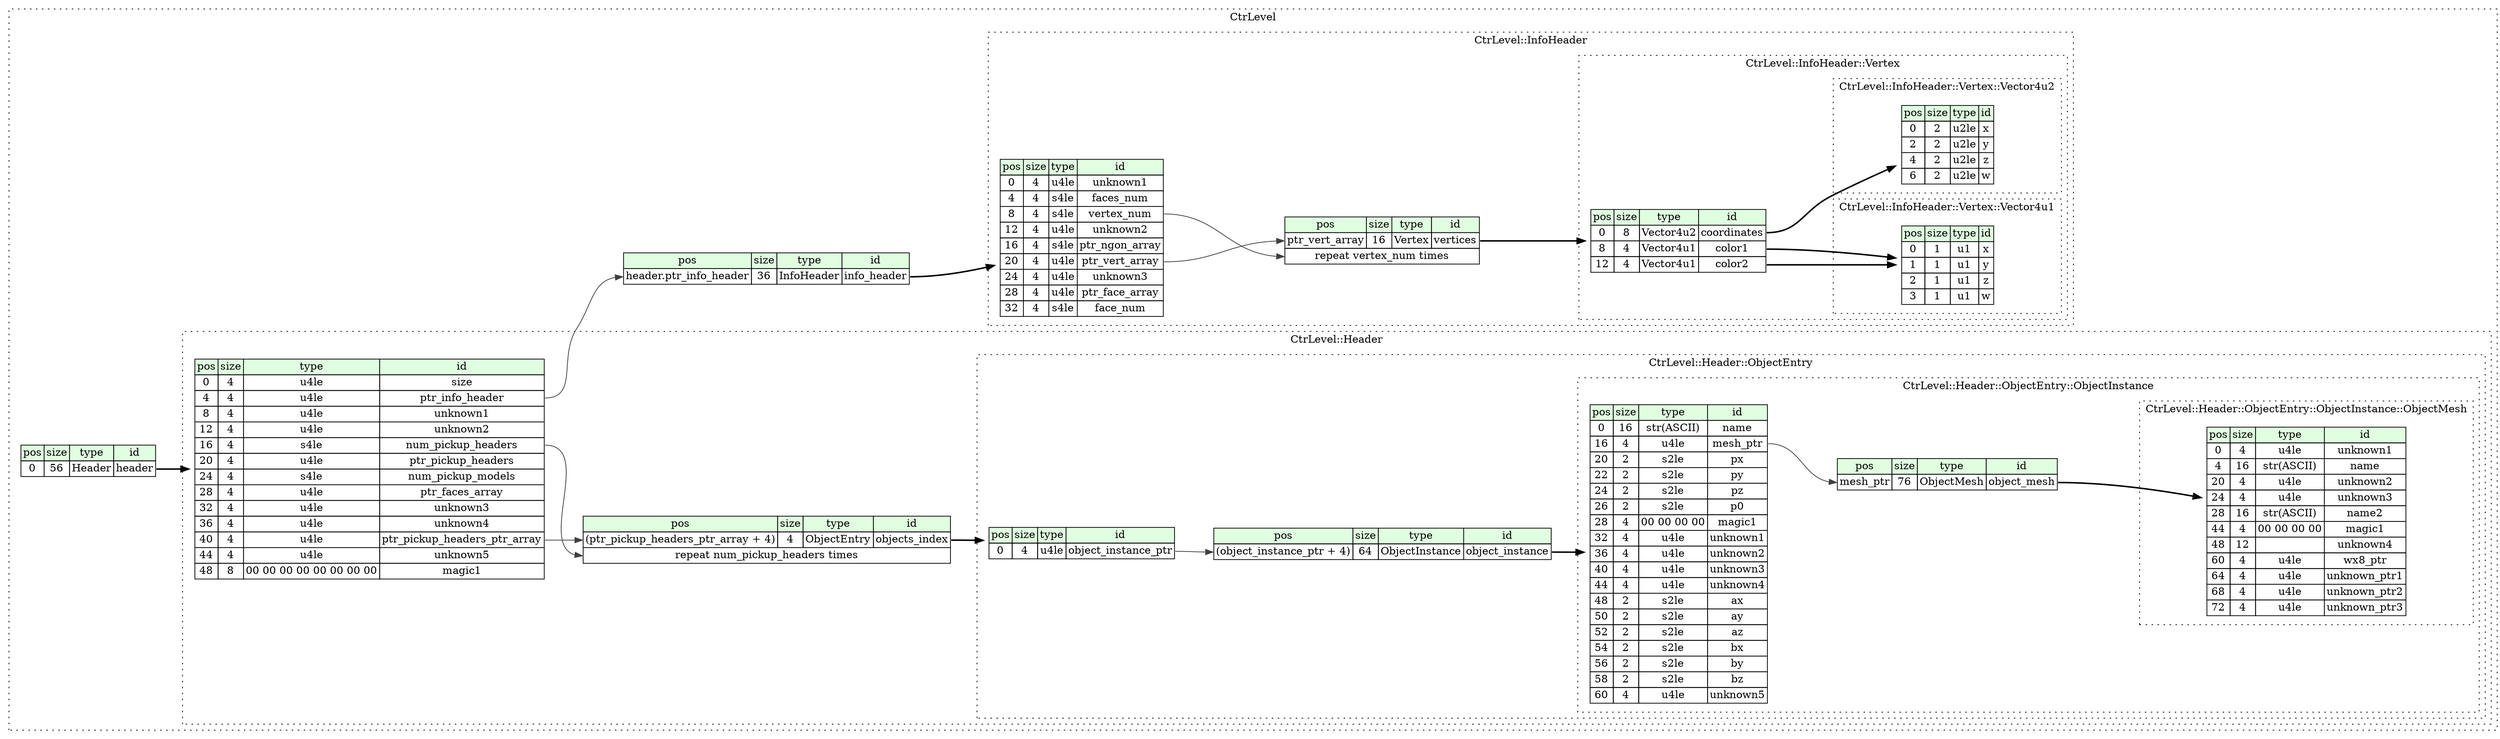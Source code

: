 digraph {
	rankdir=LR;
	node [shape=plaintext];
	subgraph cluster__ctr_level {
		label="CtrLevel";
		graph[style=dotted];

		ctr_level__seq [label=<<TABLE BORDER="0" CELLBORDER="1" CELLSPACING="0">
			<TR><TD BGCOLOR="#E0FFE0">pos</TD><TD BGCOLOR="#E0FFE0">size</TD><TD BGCOLOR="#E0FFE0">type</TD><TD BGCOLOR="#E0FFE0">id</TD></TR>
			<TR><TD PORT="header_pos">0</TD><TD PORT="header_size">56</TD><TD>Header</TD><TD PORT="header_type">header</TD></TR>
		</TABLE>>];
		ctr_level__inst__info_header [label=<<TABLE BORDER="0" CELLBORDER="1" CELLSPACING="0">
			<TR><TD BGCOLOR="#E0FFE0">pos</TD><TD BGCOLOR="#E0FFE0">size</TD><TD BGCOLOR="#E0FFE0">type</TD><TD BGCOLOR="#E0FFE0">id</TD></TR>
			<TR><TD PORT="info_header_pos">header.ptr_info_header</TD><TD PORT="info_header_size">36</TD><TD>InfoHeader</TD><TD PORT="info_header_type">info_header</TD></TR>
		</TABLE>>];
		subgraph cluster__header {
			label="CtrLevel::Header";
			graph[style=dotted];

			header__seq [label=<<TABLE BORDER="0" CELLBORDER="1" CELLSPACING="0">
				<TR><TD BGCOLOR="#E0FFE0">pos</TD><TD BGCOLOR="#E0FFE0">size</TD><TD BGCOLOR="#E0FFE0">type</TD><TD BGCOLOR="#E0FFE0">id</TD></TR>
				<TR><TD PORT="size_pos">0</TD><TD PORT="size_size">4</TD><TD>u4le</TD><TD PORT="size_type">size</TD></TR>
				<TR><TD PORT="ptr_info_header_pos">4</TD><TD PORT="ptr_info_header_size">4</TD><TD>u4le</TD><TD PORT="ptr_info_header_type">ptr_info_header</TD></TR>
				<TR><TD PORT="unknown1_pos">8</TD><TD PORT="unknown1_size">4</TD><TD>u4le</TD><TD PORT="unknown1_type">unknown1</TD></TR>
				<TR><TD PORT="unknown2_pos">12</TD><TD PORT="unknown2_size">4</TD><TD>u4le</TD><TD PORT="unknown2_type">unknown2</TD></TR>
				<TR><TD PORT="num_pickup_headers_pos">16</TD><TD PORT="num_pickup_headers_size">4</TD><TD>s4le</TD><TD PORT="num_pickup_headers_type">num_pickup_headers</TD></TR>
				<TR><TD PORT="ptr_pickup_headers_pos">20</TD><TD PORT="ptr_pickup_headers_size">4</TD><TD>u4le</TD><TD PORT="ptr_pickup_headers_type">ptr_pickup_headers</TD></TR>
				<TR><TD PORT="num_pickup_models_pos">24</TD><TD PORT="num_pickup_models_size">4</TD><TD>s4le</TD><TD PORT="num_pickup_models_type">num_pickup_models</TD></TR>
				<TR><TD PORT="ptr_faces_array_pos">28</TD><TD PORT="ptr_faces_array_size">4</TD><TD>u4le</TD><TD PORT="ptr_faces_array_type">ptr_faces_array</TD></TR>
				<TR><TD PORT="unknown3_pos">32</TD><TD PORT="unknown3_size">4</TD><TD>u4le</TD><TD PORT="unknown3_type">unknown3</TD></TR>
				<TR><TD PORT="unknown4_pos">36</TD><TD PORT="unknown4_size">4</TD><TD>u4le</TD><TD PORT="unknown4_type">unknown4</TD></TR>
				<TR><TD PORT="ptr_pickup_headers_ptr_array_pos">40</TD><TD PORT="ptr_pickup_headers_ptr_array_size">4</TD><TD>u4le</TD><TD PORT="ptr_pickup_headers_ptr_array_type">ptr_pickup_headers_ptr_array</TD></TR>
				<TR><TD PORT="unknown5_pos">44</TD><TD PORT="unknown5_size">4</TD><TD>u4le</TD><TD PORT="unknown5_type">unknown5</TD></TR>
				<TR><TD PORT="magic1_pos">48</TD><TD PORT="magic1_size">8</TD><TD>00 00 00 00 00 00 00 00</TD><TD PORT="magic1_type">magic1</TD></TR>
			</TABLE>>];
			header__inst__objects_index [label=<<TABLE BORDER="0" CELLBORDER="1" CELLSPACING="0">
				<TR><TD BGCOLOR="#E0FFE0">pos</TD><TD BGCOLOR="#E0FFE0">size</TD><TD BGCOLOR="#E0FFE0">type</TD><TD BGCOLOR="#E0FFE0">id</TD></TR>
				<TR><TD PORT="objects_index_pos">(ptr_pickup_headers_ptr_array + 4)</TD><TD PORT="objects_index_size">4</TD><TD>ObjectEntry</TD><TD PORT="objects_index_type">objects_index</TD></TR>
				<TR><TD COLSPAN="4" PORT="objects_index__repeat">repeat num_pickup_headers times</TD></TR>
			</TABLE>>];
			subgraph cluster__object_entry {
				label="CtrLevel::Header::ObjectEntry";
				graph[style=dotted];

				object_entry__seq [label=<<TABLE BORDER="0" CELLBORDER="1" CELLSPACING="0">
					<TR><TD BGCOLOR="#E0FFE0">pos</TD><TD BGCOLOR="#E0FFE0">size</TD><TD BGCOLOR="#E0FFE0">type</TD><TD BGCOLOR="#E0FFE0">id</TD></TR>
					<TR><TD PORT="object_instance_ptr_pos">0</TD><TD PORT="object_instance_ptr_size">4</TD><TD>u4le</TD><TD PORT="object_instance_ptr_type">object_instance_ptr</TD></TR>
				</TABLE>>];
				object_entry__inst__object_instance [label=<<TABLE BORDER="0" CELLBORDER="1" CELLSPACING="0">
					<TR><TD BGCOLOR="#E0FFE0">pos</TD><TD BGCOLOR="#E0FFE0">size</TD><TD BGCOLOR="#E0FFE0">type</TD><TD BGCOLOR="#E0FFE0">id</TD></TR>
					<TR><TD PORT="object_instance_pos">(object_instance_ptr + 4)</TD><TD PORT="object_instance_size">64</TD><TD>ObjectInstance</TD><TD PORT="object_instance_type">object_instance</TD></TR>
				</TABLE>>];
				subgraph cluster__object_instance {
					label="CtrLevel::Header::ObjectEntry::ObjectInstance";
					graph[style=dotted];

					object_instance__seq [label=<<TABLE BORDER="0" CELLBORDER="1" CELLSPACING="0">
						<TR><TD BGCOLOR="#E0FFE0">pos</TD><TD BGCOLOR="#E0FFE0">size</TD><TD BGCOLOR="#E0FFE0">type</TD><TD BGCOLOR="#E0FFE0">id</TD></TR>
						<TR><TD PORT="name_pos">0</TD><TD PORT="name_size">16</TD><TD>str(ASCII)</TD><TD PORT="name_type">name</TD></TR>
						<TR><TD PORT="mesh_ptr_pos">16</TD><TD PORT="mesh_ptr_size">4</TD><TD>u4le</TD><TD PORT="mesh_ptr_type">mesh_ptr</TD></TR>
						<TR><TD PORT="px_pos">20</TD><TD PORT="px_size">2</TD><TD>s2le</TD><TD PORT="px_type">px</TD></TR>
						<TR><TD PORT="py_pos">22</TD><TD PORT="py_size">2</TD><TD>s2le</TD><TD PORT="py_type">py</TD></TR>
						<TR><TD PORT="pz_pos">24</TD><TD PORT="pz_size">2</TD><TD>s2le</TD><TD PORT="pz_type">pz</TD></TR>
						<TR><TD PORT="p0_pos">26</TD><TD PORT="p0_size">2</TD><TD>s2le</TD><TD PORT="p0_type">p0</TD></TR>
						<TR><TD PORT="magic1_pos">28</TD><TD PORT="magic1_size">4</TD><TD>00 00 00 00</TD><TD PORT="magic1_type">magic1</TD></TR>
						<TR><TD PORT="unknown1_pos">32</TD><TD PORT="unknown1_size">4</TD><TD>u4le</TD><TD PORT="unknown1_type">unknown1</TD></TR>
						<TR><TD PORT="unknown2_pos">36</TD><TD PORT="unknown2_size">4</TD><TD>u4le</TD><TD PORT="unknown2_type">unknown2</TD></TR>
						<TR><TD PORT="unknown3_pos">40</TD><TD PORT="unknown3_size">4</TD><TD>u4le</TD><TD PORT="unknown3_type">unknown3</TD></TR>
						<TR><TD PORT="unknown4_pos">44</TD><TD PORT="unknown4_size">4</TD><TD>u4le</TD><TD PORT="unknown4_type">unknown4</TD></TR>
						<TR><TD PORT="ax_pos">48</TD><TD PORT="ax_size">2</TD><TD>s2le</TD><TD PORT="ax_type">ax</TD></TR>
						<TR><TD PORT="ay_pos">50</TD><TD PORT="ay_size">2</TD><TD>s2le</TD><TD PORT="ay_type">ay</TD></TR>
						<TR><TD PORT="az_pos">52</TD><TD PORT="az_size">2</TD><TD>s2le</TD><TD PORT="az_type">az</TD></TR>
						<TR><TD PORT="bx_pos">54</TD><TD PORT="bx_size">2</TD><TD>s2le</TD><TD PORT="bx_type">bx</TD></TR>
						<TR><TD PORT="by_pos">56</TD><TD PORT="by_size">2</TD><TD>s2le</TD><TD PORT="by_type">by</TD></TR>
						<TR><TD PORT="bz_pos">58</TD><TD PORT="bz_size">2</TD><TD>s2le</TD><TD PORT="bz_type">bz</TD></TR>
						<TR><TD PORT="unknown5_pos">60</TD><TD PORT="unknown5_size">4</TD><TD>u4le</TD><TD PORT="unknown5_type">unknown5</TD></TR>
					</TABLE>>];
					object_instance__inst__object_mesh [label=<<TABLE BORDER="0" CELLBORDER="1" CELLSPACING="0">
						<TR><TD BGCOLOR="#E0FFE0">pos</TD><TD BGCOLOR="#E0FFE0">size</TD><TD BGCOLOR="#E0FFE0">type</TD><TD BGCOLOR="#E0FFE0">id</TD></TR>
						<TR><TD PORT="object_mesh_pos">mesh_ptr</TD><TD PORT="object_mesh_size">76</TD><TD>ObjectMesh</TD><TD PORT="object_mesh_type">object_mesh</TD></TR>
					</TABLE>>];
					subgraph cluster__object_mesh {
						label="CtrLevel::Header::ObjectEntry::ObjectInstance::ObjectMesh";
						graph[style=dotted];

						object_mesh__seq [label=<<TABLE BORDER="0" CELLBORDER="1" CELLSPACING="0">
							<TR><TD BGCOLOR="#E0FFE0">pos</TD><TD BGCOLOR="#E0FFE0">size</TD><TD BGCOLOR="#E0FFE0">type</TD><TD BGCOLOR="#E0FFE0">id</TD></TR>
							<TR><TD PORT="unknown1_pos">0</TD><TD PORT="unknown1_size">4</TD><TD>u4le</TD><TD PORT="unknown1_type">unknown1</TD></TR>
							<TR><TD PORT="name_pos">4</TD><TD PORT="name_size">16</TD><TD>str(ASCII)</TD><TD PORT="name_type">name</TD></TR>
							<TR><TD PORT="unknown2_pos">20</TD><TD PORT="unknown2_size">4</TD><TD>u4le</TD><TD PORT="unknown2_type">unknown2</TD></TR>
							<TR><TD PORT="unknown3_pos">24</TD><TD PORT="unknown3_size">4</TD><TD>u4le</TD><TD PORT="unknown3_type">unknown3</TD></TR>
							<TR><TD PORT="name2_pos">28</TD><TD PORT="name2_size">16</TD><TD>str(ASCII)</TD><TD PORT="name2_type">name2</TD></TR>
							<TR><TD PORT="magic1_pos">44</TD><TD PORT="magic1_size">4</TD><TD>00 00 00 00</TD><TD PORT="magic1_type">magic1</TD></TR>
							<TR><TD PORT="unknown4_pos">48</TD><TD PORT="unknown4_size">12</TD><TD></TD><TD PORT="unknown4_type">unknown4</TD></TR>
							<TR><TD PORT="wx8_ptr_pos">60</TD><TD PORT="wx8_ptr_size">4</TD><TD>u4le</TD><TD PORT="wx8_ptr_type">wx8_ptr</TD></TR>
							<TR><TD PORT="unknown_ptr1_pos">64</TD><TD PORT="unknown_ptr1_size">4</TD><TD>u4le</TD><TD PORT="unknown_ptr1_type">unknown_ptr1</TD></TR>
							<TR><TD PORT="unknown_ptr2_pos">68</TD><TD PORT="unknown_ptr2_size">4</TD><TD>u4le</TD><TD PORT="unknown_ptr2_type">unknown_ptr2</TD></TR>
							<TR><TD PORT="unknown_ptr3_pos">72</TD><TD PORT="unknown_ptr3_size">4</TD><TD>u4le</TD><TD PORT="unknown_ptr3_type">unknown_ptr3</TD></TR>
						</TABLE>>];
					}
				}
			}
		}
		subgraph cluster__info_header {
			label="CtrLevel::InfoHeader";
			graph[style=dotted];

			info_header__seq [label=<<TABLE BORDER="0" CELLBORDER="1" CELLSPACING="0">
				<TR><TD BGCOLOR="#E0FFE0">pos</TD><TD BGCOLOR="#E0FFE0">size</TD><TD BGCOLOR="#E0FFE0">type</TD><TD BGCOLOR="#E0FFE0">id</TD></TR>
				<TR><TD PORT="unknown1_pos">0</TD><TD PORT="unknown1_size">4</TD><TD>u4le</TD><TD PORT="unknown1_type">unknown1</TD></TR>
				<TR><TD PORT="faces_num_pos">4</TD><TD PORT="faces_num_size">4</TD><TD>s4le</TD><TD PORT="faces_num_type">faces_num</TD></TR>
				<TR><TD PORT="vertex_num_pos">8</TD><TD PORT="vertex_num_size">4</TD><TD>s4le</TD><TD PORT="vertex_num_type">vertex_num</TD></TR>
				<TR><TD PORT="unknown2_pos">12</TD><TD PORT="unknown2_size">4</TD><TD>u4le</TD><TD PORT="unknown2_type">unknown2</TD></TR>
				<TR><TD PORT="ptr_ngon_array_pos">16</TD><TD PORT="ptr_ngon_array_size">4</TD><TD>s4le</TD><TD PORT="ptr_ngon_array_type">ptr_ngon_array</TD></TR>
				<TR><TD PORT="ptr_vert_array_pos">20</TD><TD PORT="ptr_vert_array_size">4</TD><TD>u4le</TD><TD PORT="ptr_vert_array_type">ptr_vert_array</TD></TR>
				<TR><TD PORT="unknown3_pos">24</TD><TD PORT="unknown3_size">4</TD><TD>u4le</TD><TD PORT="unknown3_type">unknown3</TD></TR>
				<TR><TD PORT="ptr_face_array_pos">28</TD><TD PORT="ptr_face_array_size">4</TD><TD>u4le</TD><TD PORT="ptr_face_array_type">ptr_face_array</TD></TR>
				<TR><TD PORT="face_num_pos">32</TD><TD PORT="face_num_size">4</TD><TD>s4le</TD><TD PORT="face_num_type">face_num</TD></TR>
			</TABLE>>];
			info_header__inst__vertices [label=<<TABLE BORDER="0" CELLBORDER="1" CELLSPACING="0">
				<TR><TD BGCOLOR="#E0FFE0">pos</TD><TD BGCOLOR="#E0FFE0">size</TD><TD BGCOLOR="#E0FFE0">type</TD><TD BGCOLOR="#E0FFE0">id</TD></TR>
				<TR><TD PORT="vertices_pos">ptr_vert_array</TD><TD PORT="vertices_size">16</TD><TD>Vertex</TD><TD PORT="vertices_type">vertices</TD></TR>
				<TR><TD COLSPAN="4" PORT="vertices__repeat">repeat vertex_num times</TD></TR>
			</TABLE>>];
			subgraph cluster__vertex {
				label="CtrLevel::InfoHeader::Vertex";
				graph[style=dotted];

				vertex__seq [label=<<TABLE BORDER="0" CELLBORDER="1" CELLSPACING="0">
					<TR><TD BGCOLOR="#E0FFE0">pos</TD><TD BGCOLOR="#E0FFE0">size</TD><TD BGCOLOR="#E0FFE0">type</TD><TD BGCOLOR="#E0FFE0">id</TD></TR>
					<TR><TD PORT="coordinates_pos">0</TD><TD PORT="coordinates_size">8</TD><TD>Vector4u2</TD><TD PORT="coordinates_type">coordinates</TD></TR>
					<TR><TD PORT="color1_pos">8</TD><TD PORT="color1_size">4</TD><TD>Vector4u1</TD><TD PORT="color1_type">color1</TD></TR>
					<TR><TD PORT="color2_pos">12</TD><TD PORT="color2_size">4</TD><TD>Vector4u1</TD><TD PORT="color2_type">color2</TD></TR>
				</TABLE>>];
				subgraph cluster__vector4u2 {
					label="CtrLevel::InfoHeader::Vertex::Vector4u2";
					graph[style=dotted];

					vector4u2__seq [label=<<TABLE BORDER="0" CELLBORDER="1" CELLSPACING="0">
						<TR><TD BGCOLOR="#E0FFE0">pos</TD><TD BGCOLOR="#E0FFE0">size</TD><TD BGCOLOR="#E0FFE0">type</TD><TD BGCOLOR="#E0FFE0">id</TD></TR>
						<TR><TD PORT="x_pos">0</TD><TD PORT="x_size">2</TD><TD>u2le</TD><TD PORT="x_type">x</TD></TR>
						<TR><TD PORT="y_pos">2</TD><TD PORT="y_size">2</TD><TD>u2le</TD><TD PORT="y_type">y</TD></TR>
						<TR><TD PORT="z_pos">4</TD><TD PORT="z_size">2</TD><TD>u2le</TD><TD PORT="z_type">z</TD></TR>
						<TR><TD PORT="w_pos">6</TD><TD PORT="w_size">2</TD><TD>u2le</TD><TD PORT="w_type">w</TD></TR>
					</TABLE>>];
				}
				subgraph cluster__vector4u1 {
					label="CtrLevel::InfoHeader::Vertex::Vector4u1";
					graph[style=dotted];

					vector4u1__seq [label=<<TABLE BORDER="0" CELLBORDER="1" CELLSPACING="0">
						<TR><TD BGCOLOR="#E0FFE0">pos</TD><TD BGCOLOR="#E0FFE0">size</TD><TD BGCOLOR="#E0FFE0">type</TD><TD BGCOLOR="#E0FFE0">id</TD></TR>
						<TR><TD PORT="x_pos">0</TD><TD PORT="x_size">1</TD><TD>u1</TD><TD PORT="x_type">x</TD></TR>
						<TR><TD PORT="y_pos">1</TD><TD PORT="y_size">1</TD><TD>u1</TD><TD PORT="y_type">y</TD></TR>
						<TR><TD PORT="z_pos">2</TD><TD PORT="z_size">1</TD><TD>u1</TD><TD PORT="z_type">z</TD></TR>
						<TR><TD PORT="w_pos">3</TD><TD PORT="w_size">1</TD><TD>u1</TD><TD PORT="w_type">w</TD></TR>
					</TABLE>>];
				}
			}
		}
	}
	ctr_level__seq:header_type -> header__seq [style=bold];
	header__seq:ptr_info_header_type -> ctr_level__inst__info_header:info_header_pos [color="#404040"];
	ctr_level__inst__info_header:info_header_type -> info_header__seq [style=bold];
	header__seq:ptr_pickup_headers_ptr_array_type -> header__inst__objects_index:objects_index_pos [color="#404040"];
	header__inst__objects_index:objects_index_type -> object_entry__seq [style=bold];
	header__seq:num_pickup_headers_type -> header__inst__objects_index:objects_index__repeat [color="#404040"];
	object_entry__seq:object_instance_ptr_type -> object_entry__inst__object_instance:object_instance_pos [color="#404040"];
	object_entry__inst__object_instance:object_instance_type -> object_instance__seq [style=bold];
	object_instance__seq:mesh_ptr_type -> object_instance__inst__object_mesh:object_mesh_pos [color="#404040"];
	object_instance__inst__object_mesh:object_mesh_type -> object_mesh__seq [style=bold];
	info_header__seq:ptr_vert_array_type -> info_header__inst__vertices:vertices_pos [color="#404040"];
	info_header__inst__vertices:vertices_type -> vertex__seq [style=bold];
	info_header__seq:vertex_num_type -> info_header__inst__vertices:vertices__repeat [color="#404040"];
	vertex__seq:coordinates_type -> vector4u2__seq [style=bold];
	vertex__seq:color1_type -> vector4u1__seq [style=bold];
	vertex__seq:color2_type -> vector4u1__seq [style=bold];
}
